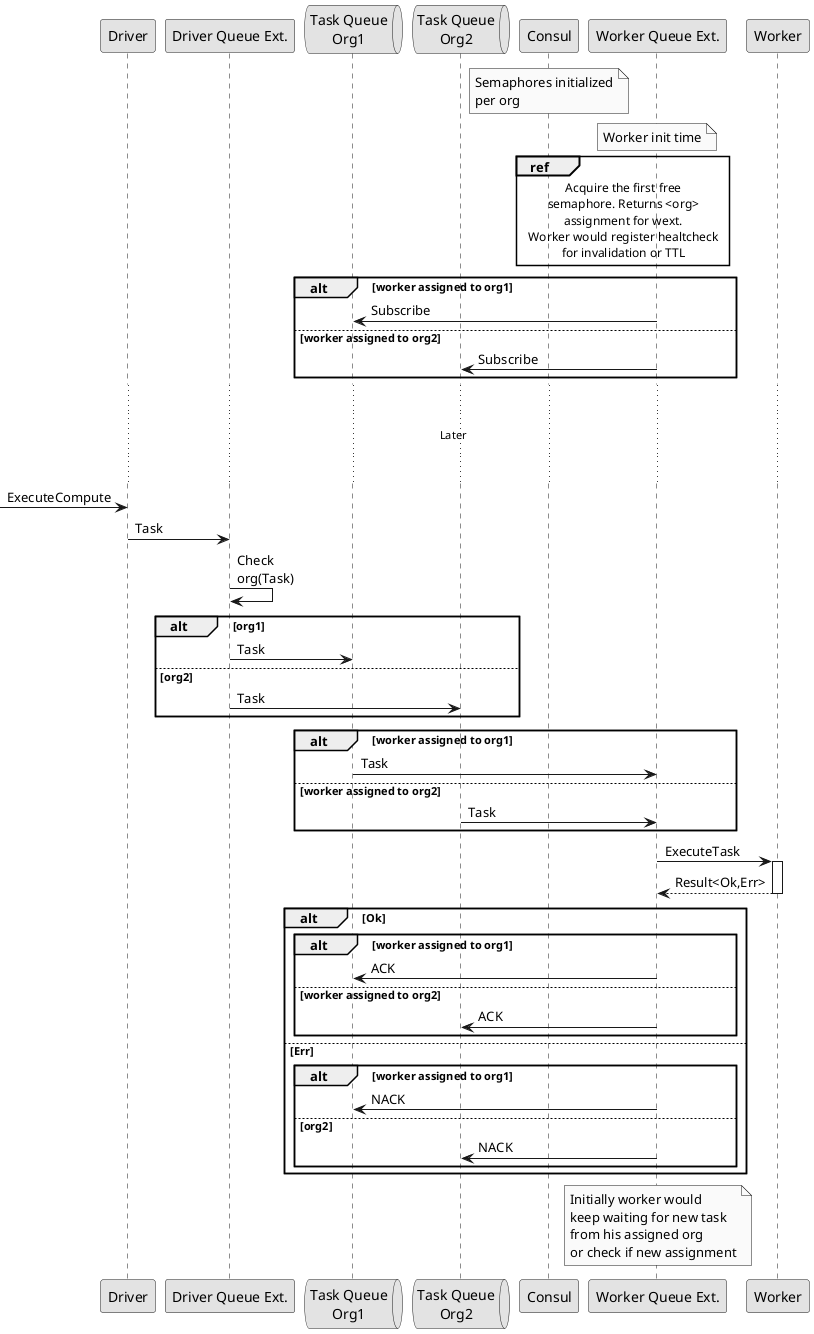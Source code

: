 @startuml
skinparam Monochrome true
skinparam Shadowing false
skinparam MaxMessageSize 60

participant "Driver" as drv
participant "Driver Queue Ext." as dext
queue "Task Queue\nOrg1" as que1
queue "Task Queue\nOrg2" as que2
participant "Consul" as cons
participant "Worker Queue Ext." as wext
participant "Worker" as wrk

note over cons
Semaphores initialized
per org
end note
note over wext
Worker init time
end note
ref over wext,cons
Acquire the first free
semaphore. Returns <org>
assignment for wext.
Worker would register healtcheck
for invalidation or TTL
end ref
alt worker assigned to org1
    que1<-wext: Subscribe
else worker assigned to org2
    que2<-wext: Subscribe
end  
...
...Later...
...

->drv: ExecuteCompute
drv->dext: Task
dext->dext: Check org(Task)
alt org1
    dext->que1: Task
else org2
    dext->que2: Task
end
alt worker assigned to org1
    que1->wext: Task
else worker assigned to org2
    que2->wext: Task
end
wext->wrk++: ExecuteTask
return Result<Ok,Err>
alt Ok
    alt worker assigned to org1
        que1<-wext: ACK
    else worker assigned to org2
        que2<-wext: ACK
    end
else Err
    alt worker assigned to org1
        que1<-wext: NACK
    else org2
        que2<-wext: NACK
    end
end

note over wext
Initially worker would
keep waiting for new task
from his assigned org
or check if new assignment
end note


@enduml
